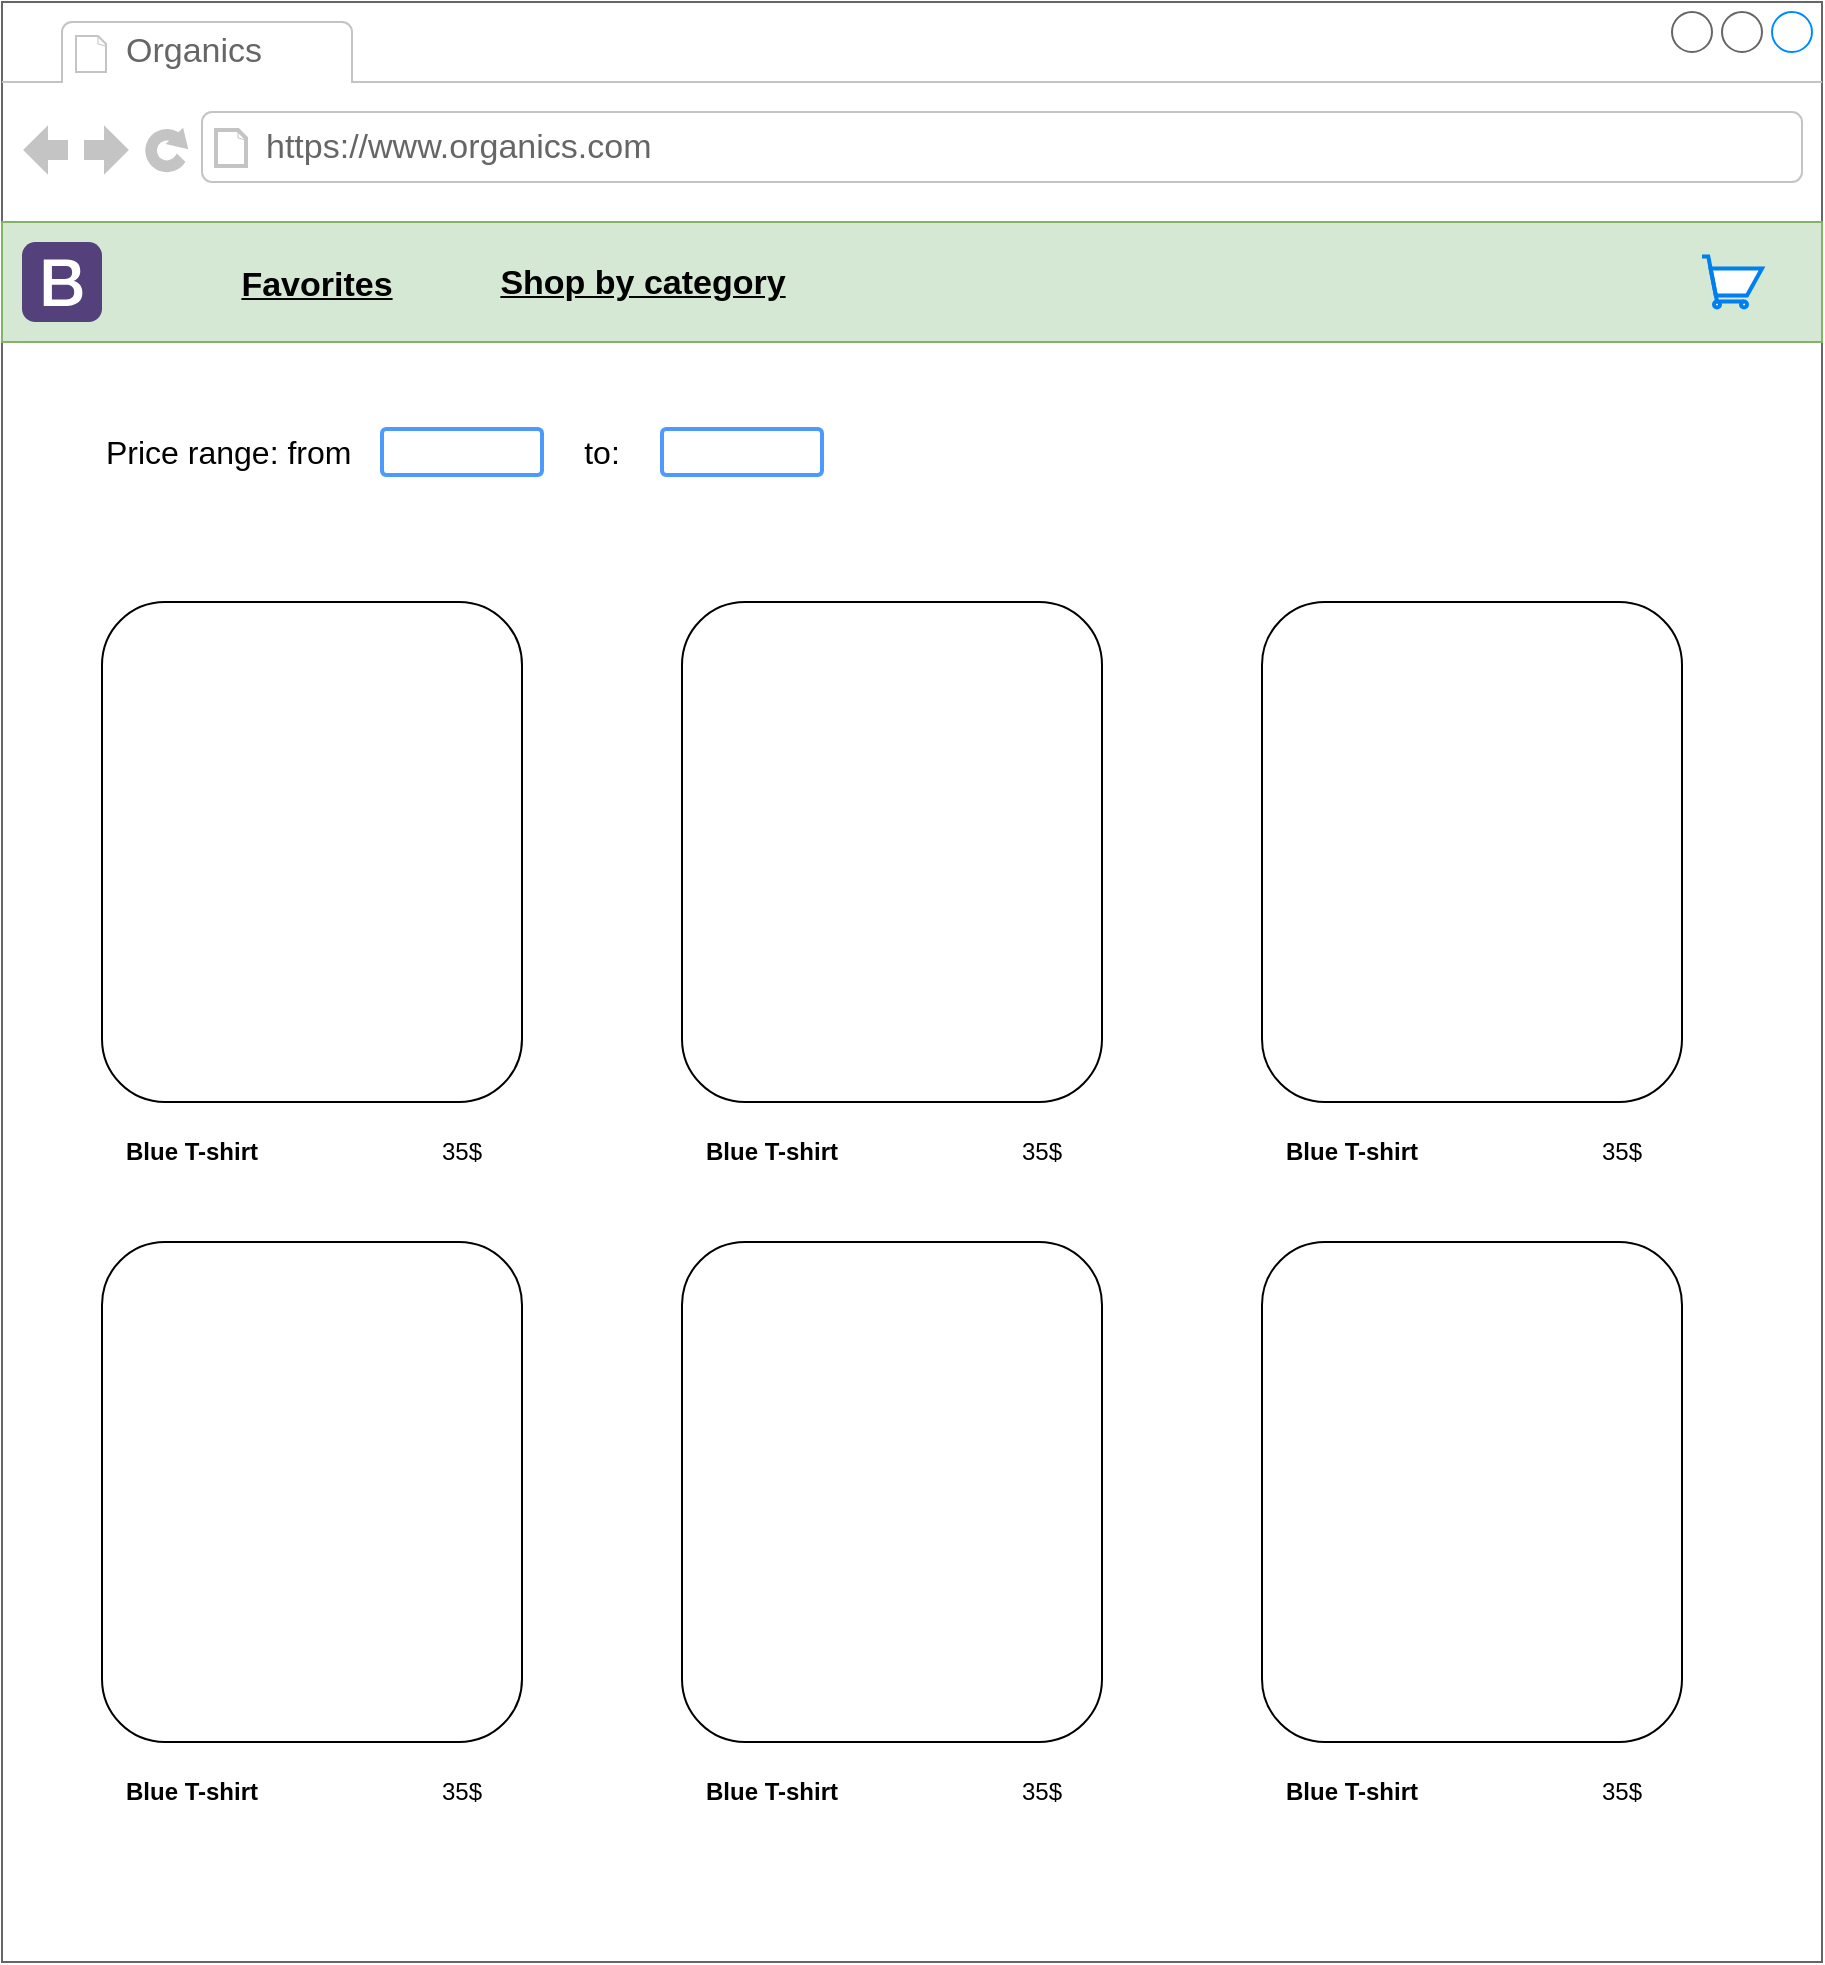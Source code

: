 <mxfile version="20.8.20" type="google"><diagram name="Page-1" id="wKVloAGtt4qoxgCdmDKb"><mxGraphModel grid="1" page="1" gridSize="10" guides="1" tooltips="1" connect="1" arrows="1" fold="1" pageScale="1" pageWidth="850" pageHeight="1100" math="0" shadow="0"><root><mxCell id="0"/><mxCell id="1" parent="0"/><mxCell id="MikTLl5ySswXwCeqfB_t-1" value="" style="strokeWidth=1;shadow=0;dashed=0;align=center;html=1;shape=mxgraph.mockup.containers.browserWindow;rSize=0;strokeColor=#666666;strokeColor2=#008cff;strokeColor3=#c4c4c4;mainText=,;recursiveResize=0;fontColor=#000000;" vertex="1" parent="1"><mxGeometry x="-430" y="-2110" width="910" height="980" as="geometry"/></mxCell><mxCell id="MikTLl5ySswXwCeqfB_t-2" value="Organics" style="strokeWidth=1;shadow=0;dashed=0;align=center;html=1;shape=mxgraph.mockup.containers.anchor;fontSize=17;fontColor=#666666;align=left;" vertex="1" parent="MikTLl5ySswXwCeqfB_t-1"><mxGeometry x="60" y="12" width="110" height="26" as="geometry"/></mxCell><mxCell id="MikTLl5ySswXwCeqfB_t-3" value="https://www.organics.com" style="strokeWidth=1;shadow=0;dashed=0;align=center;html=1;shape=mxgraph.mockup.containers.anchor;rSize=0;fontSize=17;fontColor=#666666;align=left;" vertex="1" parent="MikTLl5ySswXwCeqfB_t-1"><mxGeometry x="130" y="60" width="250" height="26" as="geometry"/></mxCell><mxCell id="MikTLl5ySswXwCeqfB_t-6" value="" style="html=1;shadow=0;dashed=0;fillColor=#d5e8d4;strokeColor=#82b366;fontSize=16;align=left;spacing=2;spacingLeft=55;labelBorderColor=none;labelBackgroundColor=none;" vertex="1" parent="MikTLl5ySswXwCeqfB_t-1"><mxGeometry y="110" width="910" height="60" as="geometry"/></mxCell><mxCell id="MikTLl5ySswXwCeqfB_t-7" value="" style="html=1;shadow=0;dashed=0;shape=mxgraph.bootstrap.logo;fillColor=#54407A;strokeColor=none;sketch=0;" vertex="1" parent="MikTLl5ySswXwCeqfB_t-6"><mxGeometry width="40" height="40" relative="1" as="geometry"><mxPoint x="10" y="10" as="offset"/></mxGeometry></mxCell><mxCell id="MikTLl5ySswXwCeqfB_t-5" value="&lt;b&gt;Favorites&lt;/b&gt;" style="shape=rectangle;strokeColor=none;fillColor=none;linkText=;fontSize=17;fontColor=#000000;fontStyle=4;html=1;align=center;" vertex="1" parent="MikTLl5ySswXwCeqfB_t-6"><mxGeometry x="75.833" y="27" width="162.5" height="10.112" as="geometry"/></mxCell><mxCell id="MikTLl5ySswXwCeqfB_t-13" value="&lt;b&gt;Shop by category&lt;/b&gt;" style="shape=rectangle;strokeColor=none;fillColor=none;linkText=;fontSize=17;fontColor=#000000;fontStyle=4;html=1;align=center;" vertex="1" parent="MikTLl5ySswXwCeqfB_t-6"><mxGeometry x="238.333" y="26" width="162.5" height="10.112" as="geometry"/></mxCell><mxCell id="5o3cpTKsThO3rn42XJQP-47" value="" style="html=1;verticalLabelPosition=bottom;align=center;labelBackgroundColor=none;verticalAlign=top;strokeWidth=2;strokeColor=#0080F0;shadow=0;dashed=0;shape=mxgraph.ios7.icons.shopping_cart;fontSize=16;fontColor=default;" vertex="1" parent="MikTLl5ySswXwCeqfB_t-6"><mxGeometry x="850" y="17.25" width="30" height="25.5" as="geometry"/></mxCell><mxCell id="MikTLl5ySswXwCeqfB_t-27" value="" style="group" connectable="0" vertex="1" parent="MikTLl5ySswXwCeqfB_t-1"><mxGeometry x="50" y="300" width="210" height="290" as="geometry"/></mxCell><mxCell id="MikTLl5ySswXwCeqfB_t-18" value="" style="rounded=1;whiteSpace=wrap;html=1;fontColor=#000000;" vertex="1" parent="MikTLl5ySswXwCeqfB_t-27"><mxGeometry width="210" height="250" as="geometry"/></mxCell><mxCell id="MikTLl5ySswXwCeqfB_t-25" value="&lt;div align=&quot;left&quot;&gt;&lt;b&gt;Blue T-shirt&lt;br&gt;&lt;/b&gt;&lt;/div&gt;" style="text;html=1;strokeColor=none;fillColor=none;align=left;verticalAlign=middle;whiteSpace=wrap;rounded=0;fontColor=#000000;" vertex="1" parent="MikTLl5ySswXwCeqfB_t-27"><mxGeometry x="10" y="260" width="120" height="30" as="geometry"/></mxCell><mxCell id="MikTLl5ySswXwCeqfB_t-26" value="35$" style="text;html=1;strokeColor=none;fillColor=none;align=center;verticalAlign=middle;whiteSpace=wrap;rounded=0;fontColor=#000000;" vertex="1" parent="MikTLl5ySswXwCeqfB_t-27"><mxGeometry x="150" y="260" width="60" height="30" as="geometry"/></mxCell><mxCell id="MikTLl5ySswXwCeqfB_t-28" value="" style="group" connectable="0" vertex="1" parent="MikTLl5ySswXwCeqfB_t-1"><mxGeometry x="340" y="300" width="210" height="290" as="geometry"/></mxCell><mxCell id="MikTLl5ySswXwCeqfB_t-29" value="" style="rounded=1;whiteSpace=wrap;html=1;fontColor=#000000;" vertex="1" parent="MikTLl5ySswXwCeqfB_t-28"><mxGeometry width="210" height="250" as="geometry"/></mxCell><mxCell id="MikTLl5ySswXwCeqfB_t-30" value="&lt;div align=&quot;left&quot;&gt;&lt;b&gt;Blue T-shirt&lt;br&gt;&lt;/b&gt;&lt;/div&gt;" style="text;html=1;strokeColor=none;fillColor=none;align=left;verticalAlign=middle;whiteSpace=wrap;rounded=0;fontColor=#000000;" vertex="1" parent="MikTLl5ySswXwCeqfB_t-28"><mxGeometry x="10" y="260" width="120" height="30" as="geometry"/></mxCell><mxCell id="MikTLl5ySswXwCeqfB_t-31" value="35$" style="text;html=1;strokeColor=none;fillColor=none;align=center;verticalAlign=middle;whiteSpace=wrap;rounded=0;fontColor=#000000;" vertex="1" parent="MikTLl5ySswXwCeqfB_t-28"><mxGeometry x="150" y="260" width="60" height="30" as="geometry"/></mxCell><mxCell id="MikTLl5ySswXwCeqfB_t-32" value="" style="group" connectable="0" vertex="1" parent="MikTLl5ySswXwCeqfB_t-1"><mxGeometry x="630" y="300" width="210" height="290" as="geometry"/></mxCell><mxCell id="MikTLl5ySswXwCeqfB_t-33" value="" style="rounded=1;whiteSpace=wrap;html=1;fontColor=#000000;" vertex="1" parent="MikTLl5ySswXwCeqfB_t-32"><mxGeometry width="210" height="250" as="geometry"/></mxCell><mxCell id="MikTLl5ySswXwCeqfB_t-34" value="&lt;div align=&quot;left&quot;&gt;&lt;b&gt;Blue T-shirt&lt;br&gt;&lt;/b&gt;&lt;/div&gt;" style="text;html=1;strokeColor=none;fillColor=none;align=left;verticalAlign=middle;whiteSpace=wrap;rounded=0;fontColor=#000000;" vertex="1" parent="MikTLl5ySswXwCeqfB_t-32"><mxGeometry x="10" y="260" width="120" height="30" as="geometry"/></mxCell><mxCell id="MikTLl5ySswXwCeqfB_t-35" value="35$" style="text;html=1;strokeColor=none;fillColor=none;align=center;verticalAlign=middle;whiteSpace=wrap;rounded=0;fontColor=#000000;" vertex="1" parent="MikTLl5ySswXwCeqfB_t-32"><mxGeometry x="150" y="260" width="60" height="30" as="geometry"/></mxCell><mxCell id="MikTLl5ySswXwCeqfB_t-36" value="" style="group" connectable="0" vertex="1" parent="MikTLl5ySswXwCeqfB_t-1"><mxGeometry x="50" y="620" width="210" height="290" as="geometry"/></mxCell><mxCell id="MikTLl5ySswXwCeqfB_t-37" value="" style="rounded=1;whiteSpace=wrap;html=1;fontColor=#000000;" vertex="1" parent="MikTLl5ySswXwCeqfB_t-36"><mxGeometry width="210" height="250" as="geometry"/></mxCell><mxCell id="MikTLl5ySswXwCeqfB_t-38" value="&lt;div align=&quot;left&quot;&gt;&lt;b&gt;Blue T-shirt&lt;br&gt;&lt;/b&gt;&lt;/div&gt;" style="text;html=1;strokeColor=none;fillColor=none;align=left;verticalAlign=middle;whiteSpace=wrap;rounded=0;fontColor=#000000;" vertex="1" parent="MikTLl5ySswXwCeqfB_t-36"><mxGeometry x="10" y="260" width="120" height="30" as="geometry"/></mxCell><mxCell id="MikTLl5ySswXwCeqfB_t-39" value="35$" style="text;html=1;strokeColor=none;fillColor=none;align=center;verticalAlign=middle;whiteSpace=wrap;rounded=0;fontColor=#000000;" vertex="1" parent="MikTLl5ySswXwCeqfB_t-36"><mxGeometry x="150" y="260" width="60" height="30" as="geometry"/></mxCell><mxCell id="MikTLl5ySswXwCeqfB_t-42" value="" style="group" connectable="0" vertex="1" parent="MikTLl5ySswXwCeqfB_t-1"><mxGeometry x="340" y="620" width="210" height="290" as="geometry"/></mxCell><mxCell id="MikTLl5ySswXwCeqfB_t-43" value="" style="rounded=1;whiteSpace=wrap;html=1;fontColor=#000000;" vertex="1" parent="MikTLl5ySswXwCeqfB_t-42"><mxGeometry width="210" height="250" as="geometry"/></mxCell><mxCell id="MikTLl5ySswXwCeqfB_t-44" value="&lt;div align=&quot;left&quot;&gt;&lt;b&gt;Blue T-shirt&lt;br&gt;&lt;/b&gt;&lt;/div&gt;" style="text;html=1;strokeColor=none;fillColor=none;align=left;verticalAlign=middle;whiteSpace=wrap;rounded=0;fontColor=#000000;" vertex="1" parent="MikTLl5ySswXwCeqfB_t-42"><mxGeometry x="10" y="260" width="120" height="30" as="geometry"/></mxCell><mxCell id="MikTLl5ySswXwCeqfB_t-45" value="35$" style="text;html=1;strokeColor=none;fillColor=none;align=center;verticalAlign=middle;whiteSpace=wrap;rounded=0;fontColor=#000000;" vertex="1" parent="MikTLl5ySswXwCeqfB_t-42"><mxGeometry x="150" y="260" width="60" height="30" as="geometry"/></mxCell><mxCell id="MikTLl5ySswXwCeqfB_t-46" value="" style="group" connectable="0" vertex="1" parent="MikTLl5ySswXwCeqfB_t-1"><mxGeometry x="630" y="620" width="210" height="290" as="geometry"/></mxCell><mxCell id="MikTLl5ySswXwCeqfB_t-47" value="" style="rounded=1;whiteSpace=wrap;html=1;fontColor=#000000;" vertex="1" parent="MikTLl5ySswXwCeqfB_t-46"><mxGeometry width="210" height="250" as="geometry"/></mxCell><mxCell id="MikTLl5ySswXwCeqfB_t-48" value="&lt;div align=&quot;left&quot;&gt;&lt;b&gt;Blue T-shirt&lt;br&gt;&lt;/b&gt;&lt;/div&gt;" style="text;html=1;strokeColor=none;fillColor=none;align=left;verticalAlign=middle;whiteSpace=wrap;rounded=0;fontColor=#000000;" vertex="1" parent="MikTLl5ySswXwCeqfB_t-46"><mxGeometry x="10" y="260" width="120" height="30" as="geometry"/></mxCell><mxCell id="MikTLl5ySswXwCeqfB_t-49" value="35$" style="text;html=1;strokeColor=none;fillColor=none;align=center;verticalAlign=middle;whiteSpace=wrap;rounded=0;fontColor=#000000;" vertex="1" parent="MikTLl5ySswXwCeqfB_t-46"><mxGeometry x="150" y="260" width="60" height="30" as="geometry"/></mxCell><mxCell id="5o3cpTKsThO3rn42XJQP-3" value="&lt;div style=&quot;font-size: 16px;&quot; align=&quot;left&quot;&gt;Price range: from&amp;nbsp; &lt;/div&gt;" style="text;html=1;strokeColor=none;fillColor=none;align=left;verticalAlign=middle;whiteSpace=wrap;rounded=0;fontSize=16;" vertex="1" parent="MikTLl5ySswXwCeqfB_t-1"><mxGeometry x="50" y="210" width="140" height="30" as="geometry"/></mxCell><mxCell id="5o3cpTKsThO3rn42XJQP-6" value="" style="rounded=1;arcSize=9;align=left;spacingLeft=5;strokeColor=#4C9AFF;html=1;strokeWidth=2;fontSize=12;verticalAlign=middle;" vertex="1" parent="MikTLl5ySswXwCeqfB_t-1"><mxGeometry x="190" y="213.5" width="80" height="23" as="geometry"/></mxCell><mxCell id="5o3cpTKsThO3rn42XJQP-43" value="" style="rounded=1;arcSize=9;align=left;spacingLeft=5;strokeColor=#4C9AFF;html=1;strokeWidth=2;fontSize=12;verticalAlign=middle;" vertex="1" parent="MikTLl5ySswXwCeqfB_t-1"><mxGeometry x="330" y="213.5" width="80" height="23" as="geometry"/></mxCell><mxCell id="5o3cpTKsThO3rn42XJQP-46" value="to:" style="text;html=1;strokeColor=none;fillColor=none;align=center;verticalAlign=middle;whiteSpace=wrap;rounded=0;fontSize=16;" vertex="1" parent="MikTLl5ySswXwCeqfB_t-1"><mxGeometry x="270" y="210" width="60" height="30" as="geometry"/></mxCell></root></mxGraphModel></diagram></mxfile>